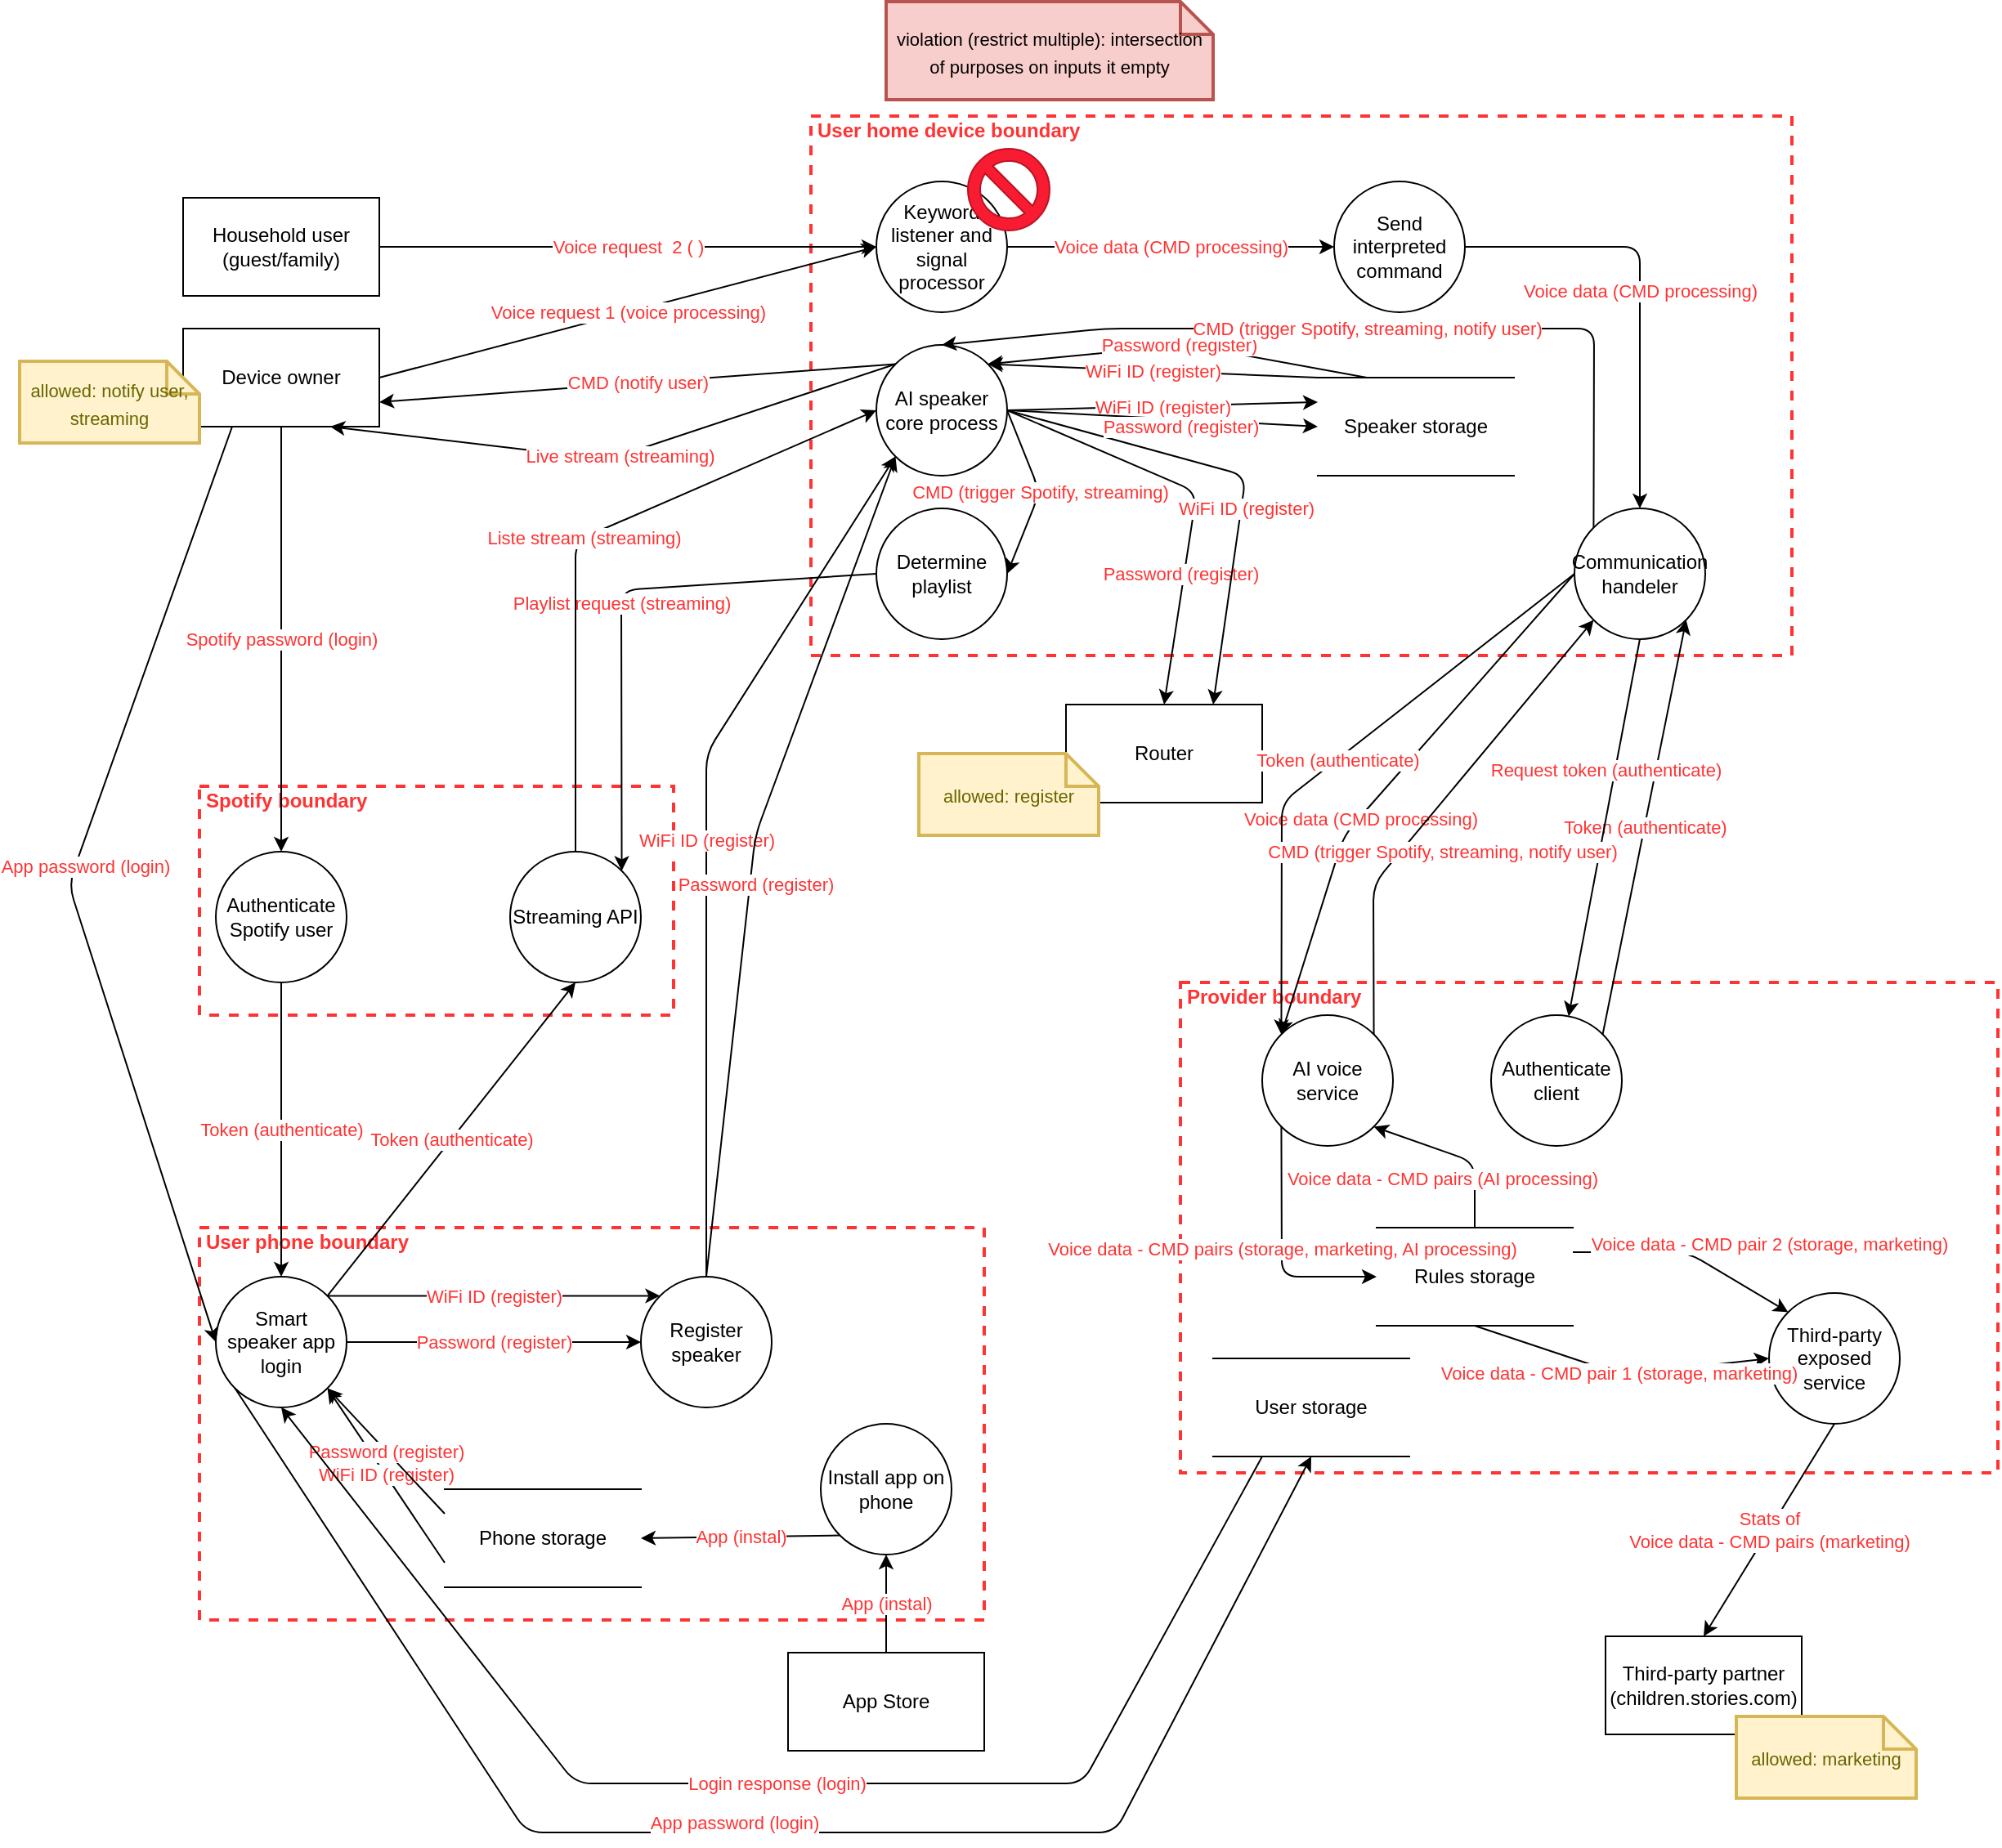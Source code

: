 <mxfile version="16.5.1" type="device"><diagram id="mPVW4OZqNExP642rO-Jn" name="Page-1"><mxGraphModel dx="2253" dy="972" grid="1" gridSize="10" guides="1" tooltips="1" connect="1" arrows="1" fold="1" page="1" pageScale="1" pageWidth="827" pageHeight="1169" math="0" shadow="0"><root><mxCell id="0"/><mxCell id="1" parent="0"/><mxCell id="0tzfoNVV6dh2P5U6mnIn-1" value="Household user (guest/family)" style="rounded=0;whiteSpace=wrap;html=1;" parent="1" vertex="1"><mxGeometry x="30" y="240" width="120" height="60" as="geometry"/></mxCell><mxCell id="0tzfoNVV6dh2P5U6mnIn-2" value="Device owner" style="rounded=0;whiteSpace=wrap;html=1;" parent="1" vertex="1"><mxGeometry x="30" y="320" width="120" height="60" as="geometry"/></mxCell><mxCell id="0tzfoNVV6dh2P5U6mnIn-3" value="User home device boundary" style="html=1;fontColor=#FF3333;fontStyle=1;align=left;verticalAlign=top;spacing=0;labelBorderColor=none;fillColor=none;dashed=1;strokeWidth=2;strokeColor=#FF3333;spacingLeft=4;spacingTop=-3;" parent="1" vertex="1"><mxGeometry x="414" y="190" width="600" height="330" as="geometry"/></mxCell><mxCell id="0tzfoNVV6dh2P5U6mnIn-4" value="Determine playlist" style="ellipse;whiteSpace=wrap;html=1;aspect=fixed;" parent="1" vertex="1"><mxGeometry x="454" y="430" width="80" height="80" as="geometry"/></mxCell><mxCell id="0tzfoNVV6dh2P5U6mnIn-5" value="Keyword listener and signal processor" style="ellipse;whiteSpace=wrap;html=1;aspect=fixed;" parent="1" vertex="1"><mxGeometry x="454" y="230" width="80" height="80" as="geometry"/></mxCell><mxCell id="0tzfoNVV6dh2P5U6mnIn-6" value="AI speaker core process" style="ellipse;whiteSpace=wrap;html=1;aspect=fixed;" parent="1" vertex="1"><mxGeometry x="454" y="330" width="80" height="80" as="geometry"/></mxCell><mxCell id="0tzfoNVV6dh2P5U6mnIn-7" value="Send interpreted command" style="ellipse;whiteSpace=wrap;html=1;aspect=fixed;" parent="1" vertex="1"><mxGeometry x="734" y="230" width="80" height="80" as="geometry"/></mxCell><mxCell id="0tzfoNVV6dh2P5U6mnIn-8" value="Communication handeler" style="ellipse;whiteSpace=wrap;html=1;aspect=fixed;" parent="1" vertex="1"><mxGeometry x="881" y="430" width="80" height="80" as="geometry"/></mxCell><mxCell id="0tzfoNVV6dh2P5U6mnIn-9" value="Speaker storage" style="shape=partialRectangle;whiteSpace=wrap;html=1;left=0;right=0;" parent="1" vertex="1"><mxGeometry x="724" y="350" width="120" height="60" as="geometry"/></mxCell><mxCell id="0tzfoNVV6dh2P5U6mnIn-11" value="Spotify boundary" style="html=1;fontColor=#FF3333;fontStyle=1;align=left;verticalAlign=top;spacing=0;labelBorderColor=none;fillColor=none;dashed=1;strokeWidth=2;strokeColor=#FF3333;spacingLeft=4;spacingTop=-3;" parent="1" vertex="1"><mxGeometry x="40" y="600" width="290" height="140" as="geometry"/></mxCell><mxCell id="0tzfoNVV6dh2P5U6mnIn-12" value="Streaming API" style="ellipse;whiteSpace=wrap;html=1;aspect=fixed;" parent="1" vertex="1"><mxGeometry x="230" y="640" width="80" height="80" as="geometry"/></mxCell><mxCell id="0tzfoNVV6dh2P5U6mnIn-13" value="Authenticate Spotify user" style="ellipse;whiteSpace=wrap;html=1;aspect=fixed;" parent="1" vertex="1"><mxGeometry x="50" y="640" width="80" height="80" as="geometry"/></mxCell><mxCell id="0tzfoNVV6dh2P5U6mnIn-14" value="Router" style="rounded=0;whiteSpace=wrap;html=1;" parent="1" vertex="1"><mxGeometry x="570" y="550" width="120" height="60" as="geometry"/></mxCell><mxCell id="0tzfoNVV6dh2P5U6mnIn-15" value="User phone boundary" style="html=1;fontColor=#FF3333;fontStyle=1;align=left;verticalAlign=top;spacing=0;labelBorderColor=none;fillColor=none;dashed=1;strokeWidth=2;strokeColor=#FF3333;spacingLeft=4;spacingTop=-3;" parent="1" vertex="1"><mxGeometry x="40" y="870" width="480" height="240" as="geometry"/></mxCell><mxCell id="0tzfoNVV6dh2P5U6mnIn-16" value="App Store" style="rounded=0;whiteSpace=wrap;html=1;" parent="1" vertex="1"><mxGeometry x="400" y="1130" width="120" height="60" as="geometry"/></mxCell><mxCell id="0tzfoNVV6dh2P5U6mnIn-17" value="Provider boundary" style="html=1;fontColor=#FF3333;fontStyle=1;align=left;verticalAlign=top;spacing=0;labelBorderColor=none;fillColor=none;dashed=1;strokeWidth=2;strokeColor=#FF3333;spacingLeft=4;spacingTop=-3;" parent="1" vertex="1"><mxGeometry x="640" y="720" width="500" height="300" as="geometry"/></mxCell><mxCell id="0tzfoNVV6dh2P5U6mnIn-18" value="Authenticate client" style="ellipse;whiteSpace=wrap;html=1;aspect=fixed;" parent="1" vertex="1"><mxGeometry x="830" y="740" width="80" height="80" as="geometry"/></mxCell><mxCell id="0tzfoNVV6dh2P5U6mnIn-19" value="Third-party exposed service" style="ellipse;whiteSpace=wrap;html=1;aspect=fixed;" parent="1" vertex="1"><mxGeometry x="1000" y="910" width="80" height="80" as="geometry"/></mxCell><mxCell id="0tzfoNVV6dh2P5U6mnIn-20" value="AI voice service" style="ellipse;whiteSpace=wrap;html=1;aspect=fixed;" parent="1" vertex="1"><mxGeometry x="690" y="740" width="80" height="80" as="geometry"/></mxCell><mxCell id="0tzfoNVV6dh2P5U6mnIn-21" value="User storage" style="shape=partialRectangle;whiteSpace=wrap;html=1;left=0;right=0;fillColor=none;" parent="1" vertex="1"><mxGeometry x="660" y="950" width="120" height="60" as="geometry"/></mxCell><mxCell id="0tzfoNVV6dh2P5U6mnIn-22" value="Rules storage" style="shape=partialRectangle;whiteSpace=wrap;html=1;left=0;right=0;fillColor=none;" parent="1" vertex="1"><mxGeometry x="760" y="870" width="120" height="60" as="geometry"/></mxCell><mxCell id="0tzfoNVV6dh2P5U6mnIn-23" value="Third-party partner (children.stories.com)" style="rounded=0;whiteSpace=wrap;html=1;" parent="1" vertex="1"><mxGeometry x="900" y="1120" width="120" height="60" as="geometry"/></mxCell><mxCell id="0tzfoNVV6dh2P5U6mnIn-24" value="Smart speaker app login" style="ellipse;whiteSpace=wrap;html=1;aspect=fixed;" parent="1" vertex="1"><mxGeometry x="50" y="900" width="80" height="80" as="geometry"/></mxCell><mxCell id="0tzfoNVV6dh2P5U6mnIn-25" value="Install app on phone" style="ellipse;whiteSpace=wrap;html=1;aspect=fixed;" parent="1" vertex="1"><mxGeometry x="420" y="990" width="80" height="80" as="geometry"/></mxCell><mxCell id="0tzfoNVV6dh2P5U6mnIn-26" value="Register speaker" style="ellipse;whiteSpace=wrap;html=1;aspect=fixed;" parent="1" vertex="1"><mxGeometry x="310" y="900" width="80" height="80" as="geometry"/></mxCell><mxCell id="0tzfoNVV6dh2P5U6mnIn-27" value="Phone storage" style="shape=partialRectangle;whiteSpace=wrap;html=1;left=0;right=0;" parent="1" vertex="1"><mxGeometry x="190" y="1030" width="120" height="60" as="geometry"/></mxCell><mxCell id="0tzfoNVV6dh2P5U6mnIn-28" value="Voice request 1 (voice processing)" style="endArrow=classic;html=1;fontColor=#FF3333;entryX=0;entryY=0.5;entryDx=0;entryDy=0;exitX=1;exitY=0.5;exitDx=0;exitDy=0;" parent="1" source="0tzfoNVV6dh2P5U6mnIn-2" target="0tzfoNVV6dh2P5U6mnIn-5" edge="1"><mxGeometry width="50" height="50" relative="1" as="geometry"><mxPoint x="60" y="459.48" as="sourcePoint"/><mxPoint x="195.04" y="480.52" as="targetPoint"/><Array as="points"/></mxGeometry></mxCell><mxCell id="0tzfoNVV6dh2P5U6mnIn-29" value="Voice request&amp;nbsp; 2 ( )" style="endArrow=classic;html=1;fontColor=#FF3333;entryX=0;entryY=0.5;entryDx=0;entryDy=0;exitX=1;exitY=0.5;exitDx=0;exitDy=0;" parent="1" source="0tzfoNVV6dh2P5U6mnIn-1" target="0tzfoNVV6dh2P5U6mnIn-5" edge="1"><mxGeometry width="50" height="50" relative="1" as="geometry"><mxPoint x="160" y="360" as="sourcePoint"/><mxPoint x="350" y="320" as="targetPoint"/><Array as="points"/></mxGeometry></mxCell><mxCell id="0tzfoNVV6dh2P5U6mnIn-30" value="CMD (notify user)" style="endArrow=classic;html=1;fontColor=#FF3333;entryX=1;entryY=0.75;entryDx=0;entryDy=0;exitX=0;exitY=0;exitDx=0;exitDy=0;fillColor=#dae8fc;strokeColor=#000000;" parent="1" source="0tzfoNVV6dh2P5U6mnIn-6" target="0tzfoNVV6dh2P5U6mnIn-2" edge="1"><mxGeometry width="50" height="50" relative="1" as="geometry"><mxPoint x="80" y="465" as="sourcePoint"/><mxPoint x="250" y="475" as="targetPoint"/><Array as="points"/></mxGeometry></mxCell><mxCell id="0tzfoNVV6dh2P5U6mnIn-31" value="Spotify password (login)" style="endArrow=classic;html=1;fontColor=#FF3333;entryX=0.5;entryY=0;entryDx=0;entryDy=0;exitX=0.5;exitY=1;exitDx=0;exitDy=0;" parent="1" source="0tzfoNVV6dh2P5U6mnIn-2" target="0tzfoNVV6dh2P5U6mnIn-13" edge="1"><mxGeometry width="50" height="50" relative="1" as="geometry"><mxPoint x="100" y="465" as="sourcePoint"/><mxPoint x="270" y="475" as="targetPoint"/><Array as="points"/></mxGeometry></mxCell><mxCell id="0tzfoNVV6dh2P5U6mnIn-32" value="App password (login)" style="endArrow=classic;html=1;fontColor=#FF3333;exitX=0.25;exitY=1;exitDx=0;exitDy=0;entryX=0;entryY=0.5;entryDx=0;entryDy=0;" parent="1" source="0tzfoNVV6dh2P5U6mnIn-2" target="0tzfoNVV6dh2P5U6mnIn-24" edge="1"><mxGeometry x="-0.043" y="6" width="50" height="50" relative="1" as="geometry"><mxPoint x="100" y="390" as="sourcePoint"/><mxPoint x="10" y="910" as="targetPoint"/><Array as="points"><mxPoint x="-40" y="660"/></Array><mxPoint as="offset"/></mxGeometry></mxCell><mxCell id="0tzfoNVV6dh2P5U6mnIn-33" value="Token (authenticate)" style="endArrow=classic;html=1;fontColor=#FF3333;entryX=0.5;entryY=0;entryDx=0;entryDy=0;exitX=0.5;exitY=1;exitDx=0;exitDy=0;" parent="1" source="0tzfoNVV6dh2P5U6mnIn-13" target="0tzfoNVV6dh2P5U6mnIn-24" edge="1"><mxGeometry width="50" height="50" relative="1" as="geometry"><mxPoint x="184.5" y="600" as="sourcePoint"/><mxPoint x="184.5" y="860" as="targetPoint"/><Array as="points"/></mxGeometry></mxCell><mxCell id="0tzfoNVV6dh2P5U6mnIn-34" value="Token (authenticate)" style="endArrow=classic;html=1;fontColor=#FF3333;entryX=0.5;entryY=1;entryDx=0;entryDy=0;exitX=1;exitY=0;exitDx=0;exitDy=0;" parent="1" source="0tzfoNVV6dh2P5U6mnIn-24" target="0tzfoNVV6dh2P5U6mnIn-12" edge="1"><mxGeometry width="50" height="50" relative="1" as="geometry"><mxPoint x="100" y="730" as="sourcePoint"/><mxPoint x="100" y="910" as="targetPoint"/><Array as="points"/></mxGeometry></mxCell><mxCell id="0tzfoNVV6dh2P5U6mnIn-35" value="WiFi ID (register)" style="endArrow=classic;html=1;fontColor=#FF3333;entryX=0;entryY=0;entryDx=0;entryDy=0;exitX=1;exitY=0;exitDx=0;exitDy=0;" parent="1" source="0tzfoNVV6dh2P5U6mnIn-24" target="0tzfoNVV6dh2P5U6mnIn-26" edge="1"><mxGeometry width="50" height="50" relative="1" as="geometry"><mxPoint x="128.284" y="921.716" as="sourcePoint"/><mxPoint x="280" y="730" as="targetPoint"/><Array as="points"/></mxGeometry></mxCell><mxCell id="0tzfoNVV6dh2P5U6mnIn-36" value="Password (register)" style="endArrow=classic;html=1;fontColor=#FF3333;entryX=0;entryY=0.5;entryDx=0;entryDy=0;exitX=1;exitY=0.5;exitDx=0;exitDy=0;" parent="1" source="0tzfoNVV6dh2P5U6mnIn-24" target="0tzfoNVV6dh2P5U6mnIn-26" edge="1"><mxGeometry width="50" height="50" relative="1" as="geometry"><mxPoint x="140" y="950" as="sourcePoint"/><mxPoint x="320" y="950" as="targetPoint"/><Array as="points"/></mxGeometry></mxCell><mxCell id="0tzfoNVV6dh2P5U6mnIn-37" value="WiFi ID (register)" style="endArrow=classic;html=1;fontColor=#FF3333;exitX=0;exitY=0.75;exitDx=0;exitDy=0;entryX=1;entryY=1;entryDx=0;entryDy=0;" parent="1" source="0tzfoNVV6dh2P5U6mnIn-27" target="0tzfoNVV6dh2P5U6mnIn-24" edge="1"><mxGeometry width="50" height="50" relative="1" as="geometry"><mxPoint x="140" y="950" as="sourcePoint"/><mxPoint x="90" y="980" as="targetPoint"/><Array as="points"/></mxGeometry></mxCell><mxCell id="0tzfoNVV6dh2P5U6mnIn-38" value="Password (register)" style="endArrow=classic;html=1;fontColor=#FF3333;entryX=1;entryY=1;entryDx=0;entryDy=0;exitX=0;exitY=0.25;exitDx=0;exitDy=0;" parent="1" source="0tzfoNVV6dh2P5U6mnIn-27" target="0tzfoNVV6dh2P5U6mnIn-24" edge="1"><mxGeometry width="50" height="50" relative="1" as="geometry"><mxPoint x="128.284" y="978.284" as="sourcePoint"/><mxPoint x="331.716" y="978.284" as="targetPoint"/><Array as="points"/></mxGeometry></mxCell><mxCell id="0tzfoNVV6dh2P5U6mnIn-39" value="App (instal)" style="endArrow=classic;html=1;fontColor=#FF3333;entryX=0.5;entryY=1;entryDx=0;entryDy=0;exitX=0.5;exitY=0;exitDx=0;exitDy=0;" parent="1" source="0tzfoNVV6dh2P5U6mnIn-16" target="0tzfoNVV6dh2P5U6mnIn-25" edge="1"><mxGeometry width="50" height="50" relative="1" as="geometry"><mxPoint x="200" y="1085" as="sourcePoint"/><mxPoint x="100" y="990" as="targetPoint"/><Array as="points"/></mxGeometry></mxCell><mxCell id="0tzfoNVV6dh2P5U6mnIn-40" value="App (instal)" style="endArrow=classic;html=1;fontColor=#FF3333;entryX=1;entryY=0.5;entryDx=0;entryDy=0;exitX=0;exitY=1;exitDx=0;exitDy=0;" parent="1" source="0tzfoNVV6dh2P5U6mnIn-25" target="0tzfoNVV6dh2P5U6mnIn-27" edge="1"><mxGeometry width="50" height="50" relative="1" as="geometry"><mxPoint x="470" y="1140" as="sourcePoint"/><mxPoint x="470" y="1080" as="targetPoint"/><Array as="points"/></mxGeometry></mxCell><mxCell id="0tzfoNVV6dh2P5U6mnIn-41" value="App password (login)" style="endArrow=classic;html=1;fontColor=#FF3333;exitX=0;exitY=1;exitDx=0;exitDy=0;entryX=0.5;entryY=1;entryDx=0;entryDy=0;" parent="1" source="0tzfoNVV6dh2P5U6mnIn-24" target="0tzfoNVV6dh2P5U6mnIn-21" edge="1"><mxGeometry x="-0.043" y="6" width="50" height="50" relative="1" as="geometry"><mxPoint x="440" y="830" as="sourcePoint"/><mxPoint x="430" y="1390" as="targetPoint"/><Array as="points"><mxPoint x="240" y="1240"/><mxPoint x="600" y="1240"/></Array><mxPoint as="offset"/></mxGeometry></mxCell><mxCell id="0tzfoNVV6dh2P5U6mnIn-42" value="Login response (login)" style="endArrow=classic;html=1;fontColor=#FF3333;exitX=0.25;exitY=1;exitDx=0;exitDy=0;entryX=0.5;entryY=1;entryDx=0;entryDy=0;" parent="1" source="0tzfoNVV6dh2P5U6mnIn-21" target="0tzfoNVV6dh2P5U6mnIn-24" edge="1"><mxGeometry width="50" height="50" relative="1" as="geometry"><mxPoint x="80" y="1100" as="sourcePoint"/><mxPoint x="40" y="1280" as="targetPoint"/><Array as="points"><mxPoint x="580" y="1210"/><mxPoint x="270" y="1210"/></Array></mxGeometry></mxCell><mxCell id="0tzfoNVV6dh2P5U6mnIn-43" value="Playlist request (streaming)" style="endArrow=classic;html=1;fontColor=#FF3333;entryX=1;entryY=0;entryDx=0;entryDy=0;exitX=0;exitY=0.5;exitDx=0;exitDy=0;" parent="1" source="0tzfoNVV6dh2P5U6mnIn-4" target="0tzfoNVV6dh2P5U6mnIn-12" edge="1"><mxGeometry width="50" height="50" relative="1" as="geometry"><mxPoint x="100" y="390" as="sourcePoint"/><mxPoint x="100" y="650" as="targetPoint"/><Array as="points"><mxPoint x="298" y="480"/></Array></mxGeometry></mxCell><mxCell id="0tzfoNVV6dh2P5U6mnIn-44" value="Liste stream (streaming)" style="endArrow=classic;html=1;fontColor=#FF3333;entryX=0;entryY=0.5;entryDx=0;entryDy=0;exitX=0.5;exitY=0;exitDx=0;exitDy=0;" parent="1" source="0tzfoNVV6dh2P5U6mnIn-12" target="0tzfoNVV6dh2P5U6mnIn-6" edge="1"><mxGeometry width="50" height="50" relative="1" as="geometry"><mxPoint x="370" y="530" as="sourcePoint"/><mxPoint x="308.284" y="661.716" as="targetPoint"/><Array as="points"><mxPoint x="270" y="450"/></Array></mxGeometry></mxCell><mxCell id="0tzfoNVV6dh2P5U6mnIn-45" value="CMD (trigger Spotify, streaming)" style="endArrow=classic;html=1;fontColor=#FF3333;entryX=1;entryY=0.5;entryDx=0;entryDy=0;exitX=1;exitY=0.5;exitDx=0;exitDy=0;" parent="1" source="0tzfoNVV6dh2P5U6mnIn-6" target="0tzfoNVV6dh2P5U6mnIn-4" edge="1"><mxGeometry width="50" height="50" relative="1" as="geometry"><mxPoint x="504" y="520" as="sourcePoint"/><mxPoint x="442.284" y="651.716" as="targetPoint"/><Array as="points"><mxPoint x="554" y="420"/></Array></mxGeometry></mxCell><mxCell id="0tzfoNVV6dh2P5U6mnIn-46" value="Password (register)" style="endArrow=classic;html=1;fontColor=#FF3333;entryX=0.5;entryY=0;entryDx=0;entryDy=0;exitX=1;exitY=0.5;exitDx=0;exitDy=0;" parent="1" source="0tzfoNVV6dh2P5U6mnIn-6" target="0tzfoNVV6dh2P5U6mnIn-14" edge="1"><mxGeometry x="0.375" y="-2" width="50" height="50" relative="1" as="geometry"><mxPoint x="544" y="380" as="sourcePoint"/><mxPoint x="624" y="545" as="targetPoint"/><Array as="points"><mxPoint x="650" y="420"/></Array><mxPoint as="offset"/></mxGeometry></mxCell><mxCell id="0tzfoNVV6dh2P5U6mnIn-47" value="WiFi ID (register)" style="endArrow=classic;html=1;fontColor=#FF3333;entryX=0.75;entryY=0;entryDx=0;entryDy=0;exitX=1;exitY=0.5;exitDx=0;exitDy=0;" parent="1" source="0tzfoNVV6dh2P5U6mnIn-6" target="0tzfoNVV6dh2P5U6mnIn-14" edge="1"><mxGeometry x="0.169" y="3" width="50" height="50" relative="1" as="geometry"><mxPoint x="544" y="380" as="sourcePoint"/><mxPoint x="654" y="545" as="targetPoint"/><Array as="points"><mxPoint x="680" y="410"/></Array><mxPoint as="offset"/></mxGeometry></mxCell><mxCell id="0tzfoNVV6dh2P5U6mnIn-48" value="WiFi ID (register)" style="endArrow=classic;html=1;fontColor=#FF3333;exitX=1;exitY=0.5;exitDx=0;exitDy=0;entryX=0;entryY=0.25;entryDx=0;entryDy=0;" parent="1" source="0tzfoNVV6dh2P5U6mnIn-6" target="0tzfoNVV6dh2P5U6mnIn-9" edge="1"><mxGeometry width="50" height="50" relative="1" as="geometry"><mxPoint x="544" y="380" as="sourcePoint"/><mxPoint x="734" y="370" as="targetPoint"/><Array as="points"/></mxGeometry></mxCell><mxCell id="0tzfoNVV6dh2P5U6mnIn-49" value="Password (register)" style="endArrow=classic;html=1;fontColor=#FF3333;exitX=1;exitY=0.5;exitDx=0;exitDy=0;entryX=0;entryY=0.5;entryDx=0;entryDy=0;" parent="1" source="0tzfoNVV6dh2P5U6mnIn-6" target="0tzfoNVV6dh2P5U6mnIn-9" edge="1"><mxGeometry x="0.118" y="-4" width="50" height="50" relative="1" as="geometry"><mxPoint x="544" y="380" as="sourcePoint"/><mxPoint x="734" y="375" as="targetPoint"/><Array as="points"/><mxPoint as="offset"/></mxGeometry></mxCell><mxCell id="0tzfoNVV6dh2P5U6mnIn-50" value="WiFi ID (register)" style="endArrow=classic;html=1;fontColor=#FF3333;exitX=0;exitY=0;exitDx=0;exitDy=0;entryX=1;entryY=0;entryDx=0;entryDy=0;" parent="1" source="0tzfoNVV6dh2P5U6mnIn-9" target="0tzfoNVV6dh2P5U6mnIn-6" edge="1"><mxGeometry width="50" height="50" relative="1" as="geometry"><mxPoint x="544" y="325" as="sourcePoint"/><mxPoint x="734" y="320" as="targetPoint"/><Array as="points"/></mxGeometry></mxCell><mxCell id="0tzfoNVV6dh2P5U6mnIn-51" value="Password (register)" style="endArrow=classic;html=1;fontColor=#FF3333;exitX=0.25;exitY=0;exitDx=0;exitDy=0;entryX=1;entryY=0;entryDx=0;entryDy=0;" parent="1" source="0tzfoNVV6dh2P5U6mnIn-9" target="0tzfoNVV6dh2P5U6mnIn-6" edge="1"><mxGeometry width="50" height="50" relative="1" as="geometry"><mxPoint x="544" y="380" as="sourcePoint"/><mxPoint x="734" y="390" as="targetPoint"/><Array as="points"><mxPoint x="644" y="330"/></Array></mxGeometry></mxCell><mxCell id="0tzfoNVV6dh2P5U6mnIn-52" value="Voice data (CMD processing)" style="endArrow=classic;html=1;fontColor=#FF3333;entryX=0;entryY=0.5;entryDx=0;entryDy=0;exitX=1;exitY=0.5;exitDx=0;exitDy=0;" parent="1" source="0tzfoNVV6dh2P5U6mnIn-5" target="0tzfoNVV6dh2P5U6mnIn-7" edge="1"><mxGeometry width="50" height="50" relative="1" as="geometry"><mxPoint x="584" y="280" as="sourcePoint"/><mxPoint x="754" y="210" as="targetPoint"/><Array as="points"/></mxGeometry></mxCell><mxCell id="0tzfoNVV6dh2P5U6mnIn-53" value="Voice data (CMD processing)" style="endArrow=classic;html=1;fontColor=#FF3333;entryX=0.5;entryY=0;entryDx=0;entryDy=0;exitX=1;exitY=0.5;exitDx=0;exitDy=0;" parent="1" source="0tzfoNVV6dh2P5U6mnIn-7" target="0tzfoNVV6dh2P5U6mnIn-8" edge="1"><mxGeometry width="50" height="50" relative="1" as="geometry"><mxPoint x="544" y="280" as="sourcePoint"/><mxPoint x="744" y="280" as="targetPoint"/><Array as="points"><mxPoint x="921" y="270"/></Array></mxGeometry></mxCell><mxCell id="0tzfoNVV6dh2P5U6mnIn-54" value="CMD (trigger Spotify, streaming, notify user)" style="endArrow=classic;html=1;fontColor=#FF3333;entryX=0.5;entryY=0;entryDx=0;entryDy=0;exitX=0;exitY=0;exitDx=0;exitDy=0;" parent="1" source="0tzfoNVV6dh2P5U6mnIn-8" target="0tzfoNVV6dh2P5U6mnIn-6" edge="1"><mxGeometry width="50" height="50" relative="1" as="geometry"><mxPoint x="824" y="280" as="sourcePoint"/><mxPoint x="931" y="440" as="targetPoint"/><Array as="points"><mxPoint x="893" y="320"/><mxPoint x="594" y="320"/></Array></mxGeometry></mxCell><mxCell id="0tzfoNVV6dh2P5U6mnIn-55" value="Token (authenticate)" style="endArrow=classic;html=1;fontColor=#FF3333;entryX=1;entryY=1;entryDx=0;entryDy=0;exitX=1;exitY=0;exitDx=0;exitDy=0;" parent="1" source="0tzfoNVV6dh2P5U6mnIn-18" target="0tzfoNVV6dh2P5U6mnIn-8" edge="1"><mxGeometry width="50" height="50" relative="1" as="geometry"><mxPoint x="850.004" y="701.716" as="sourcePoint"/><mxPoint x="1001.72" y="510" as="targetPoint"/><Array as="points"/></mxGeometry></mxCell><mxCell id="0tzfoNVV6dh2P5U6mnIn-56" value="Request token (authenticate)" style="endArrow=classic;html=1;fontColor=#FF3333;exitX=0.5;exitY=1;exitDx=0;exitDy=0;" parent="1" source="0tzfoNVV6dh2P5U6mnIn-8" target="0tzfoNVV6dh2P5U6mnIn-18" edge="1"><mxGeometry x="-0.297" y="-6" width="50" height="50" relative="1" as="geometry"><mxPoint x="840" y="760" as="sourcePoint"/><mxPoint x="825.284" y="518.284" as="targetPoint"/><Array as="points"/><mxPoint as="offset"/></mxGeometry></mxCell><mxCell id="0tzfoNVV6dh2P5U6mnIn-57" value="Voice data (CMD processing)" style="endArrow=classic;html=1;fontColor=#FF3333;entryX=0;entryY=0;entryDx=0;entryDy=0;exitX=0;exitY=0.5;exitDx=0;exitDy=0;" parent="1" source="0tzfoNVV6dh2P5U6mnIn-8" target="0tzfoNVV6dh2P5U6mnIn-20" edge="1"><mxGeometry x="0.169" y="1" width="50" height="50" relative="1" as="geometry"><mxPoint x="768.716" y="518.284" as="sourcePoint"/><mxPoint x="771.716" y="771.716" as="targetPoint"/><Array as="points"><mxPoint x="740" y="630"/></Array><mxPoint as="offset"/></mxGeometry></mxCell><mxCell id="0tzfoNVV6dh2P5U6mnIn-58" value="Token (authenticate)" style="endArrow=classic;html=1;fontColor=#FF3333;entryX=0;entryY=0;entryDx=0;entryDy=0;exitX=0;exitY=0.5;exitDx=0;exitDy=0;fillColor=#dae8fc;strokeColor=#000000;" parent="1" source="0tzfoNVV6dh2P5U6mnIn-8" target="0tzfoNVV6dh2P5U6mnIn-20" edge="1"><mxGeometry width="50" height="50" relative="1" as="geometry"><mxPoint x="757" y="490" as="sourcePoint"/><mxPoint x="631.716" y="771.716" as="targetPoint"/><Array as="points"><mxPoint x="702" y="610"/></Array></mxGeometry></mxCell><mxCell id="0tzfoNVV6dh2P5U6mnIn-59" value="CMD (trigger Spotify, streaming, notify user)" style="endArrow=classic;html=1;fontColor=#FF3333;entryX=0;entryY=1;entryDx=0;entryDy=0;exitX=1;exitY=0;exitDx=0;exitDy=0;" parent="1" source="0tzfoNVV6dh2P5U6mnIn-20" target="0tzfoNVV6dh2P5U6mnIn-8" edge="1"><mxGeometry x="-0.113" y="-19" width="50" height="50" relative="1" as="geometry"><mxPoint x="689.716" y="661.716" as="sourcePoint"/><mxPoint x="291" y="550" as="targetPoint"/><Array as="points"><mxPoint x="758" y="660"/></Array><mxPoint as="offset"/></mxGeometry></mxCell><mxCell id="0tzfoNVV6dh2P5U6mnIn-60" value="Voice data - CMD pairs (storage, marketing, AI processing)" style="endArrow=classic;html=1;fontColor=#FF3333;entryX=0;entryY=0.5;entryDx=0;entryDy=0;exitX=0;exitY=1;exitDx=0;exitDy=0;" parent="1" source="0tzfoNVV6dh2P5U6mnIn-20" target="0tzfoNVV6dh2P5U6mnIn-22" edge="1"><mxGeometry width="50" height="50" relative="1" as="geometry"><mxPoint x="837" y="480" as="sourcePoint"/><mxPoint x="711.716" y="761.716" as="targetPoint"/><Array as="points"><mxPoint x="702" y="900"/></Array></mxGeometry></mxCell><mxCell id="0tzfoNVV6dh2P5U6mnIn-61" value="Voice data - CMD pairs (AI processing)" style="endArrow=classic;html=1;fontColor=#FF3333;exitX=0.5;exitY=0;exitDx=0;exitDy=0;entryX=1;entryY=1;entryDx=0;entryDy=0;" parent="1" source="0tzfoNVV6dh2P5U6mnIn-22" target="0tzfoNVV6dh2P5U6mnIn-20" edge="1"><mxGeometry x="0.054" y="16" width="50" height="50" relative="1" as="geometry"><mxPoint x="711.716" y="818.284" as="sourcePoint"/><mxPoint x="770" y="910" as="targetPoint"/><Array as="points"><mxPoint x="820" y="830"/></Array><mxPoint as="offset"/></mxGeometry></mxCell><mxCell id="0tzfoNVV6dh2P5U6mnIn-62" value="Voice data - CMD pair 1 (storage, marketing)" style="endArrow=classic;html=1;fontColor=#FF3333;entryX=0;entryY=0.5;entryDx=0;entryDy=0;exitX=0.5;exitY=1;exitDx=0;exitDy=0;" parent="1" source="0tzfoNVV6dh2P5U6mnIn-22" target="0tzfoNVV6dh2P5U6mnIn-19" edge="1"><mxGeometry width="50" height="50" relative="1" as="geometry"><mxPoint x="919.996" y="890.004" as="sourcePoint"/><mxPoint x="978.28" y="981.72" as="targetPoint"/><Array as="points"><mxPoint x="910" y="960"/></Array></mxGeometry></mxCell><mxCell id="0tzfoNVV6dh2P5U6mnIn-63" value="Voice data - CMD pair 2 (storage, marketing)" style="endArrow=classic;html=1;fontColor=#FF3333;entryX=0;entryY=0;entryDx=0;entryDy=0;exitX=1;exitY=0.25;exitDx=0;exitDy=0;" parent="1" source="0tzfoNVV6dh2P5U6mnIn-22" target="0tzfoNVV6dh2P5U6mnIn-19" edge="1"><mxGeometry x="0.557" y="30" width="50" height="50" relative="1" as="geometry"><mxPoint x="830" y="940" as="sourcePoint"/><mxPoint x="1010" y="960" as="targetPoint"/><Array as="points"><mxPoint x="950" y="885"/></Array><mxPoint as="offset"/></mxGeometry></mxCell><mxCell id="0tzfoNVV6dh2P5U6mnIn-64" value="Stats of &lt;br&gt;Voice data - CMD pairs (marketing)" style="endArrow=classic;html=1;fontColor=#FF3333;entryX=0.5;entryY=0;entryDx=0;entryDy=0;exitX=0.5;exitY=1;exitDx=0;exitDy=0;" parent="1" source="0tzfoNVV6dh2P5U6mnIn-19" target="0tzfoNVV6dh2P5U6mnIn-23" edge="1"><mxGeometry width="50" height="50" relative="1" as="geometry"><mxPoint x="810" y="905" as="sourcePoint"/><mxPoint x="941.716" y="941.716" as="targetPoint"/></mxGeometry></mxCell><mxCell id="0tzfoNVV6dh2P5U6mnIn-66" value="WiFi ID (register)" style="endArrow=classic;html=1;fontColor=#FF3333;entryX=0;entryY=1;entryDx=0;entryDy=0;exitX=0.5;exitY=0;exitDx=0;exitDy=0;" parent="1" source="0tzfoNVV6dh2P5U6mnIn-26" target="0tzfoNVV6dh2P5U6mnIn-6" edge="1"><mxGeometry width="50" height="50" relative="1" as="geometry"><mxPoint x="414" y="790.86" as="sourcePoint"/><mxPoint x="609.716" y="549.144" as="targetPoint"/><Array as="points"><mxPoint x="350" y="580"/></Array></mxGeometry></mxCell><mxCell id="0tzfoNVV6dh2P5U6mnIn-67" value="Password (register)" style="endArrow=classic;html=1;fontColor=#FF3333;entryX=0;entryY=1;entryDx=0;entryDy=0;exitX=0.5;exitY=0;exitDx=0;exitDy=0;" parent="1" source="0tzfoNVV6dh2P5U6mnIn-26" target="0tzfoNVV6dh2P5U6mnIn-6" edge="1"><mxGeometry x="-0.068" y="-3" width="50" height="50" relative="1" as="geometry"><mxPoint x="360" y="910" as="sourcePoint"/><mxPoint x="475.716" y="408.284" as="targetPoint"/><Array as="points"><mxPoint x="380" y="630"/></Array><mxPoint as="offset"/></mxGeometry></mxCell><mxCell id="am4XPa-oT7kGSsBCxcIC-15" value="Live stream (streaming)" style="endArrow=classic;html=1;fontColor=#FF3333;entryX=0.75;entryY=1;entryDx=0;entryDy=0;exitX=0;exitY=0;exitDx=0;exitDy=0;" parent="1" source="0tzfoNVV6dh2P5U6mnIn-6" target="0tzfoNVV6dh2P5U6mnIn-2" edge="1"><mxGeometry width="50" height="50" relative="1" as="geometry"><mxPoint x="475.716" y="351.716" as="sourcePoint"/><mxPoint x="160" y="375" as="targetPoint"/><Array as="points"><mxPoint x="290" y="400"/></Array></mxGeometry></mxCell><mxCell id="nPlVLvye-_1ug_p0zA4r-1" value="&lt;font style=&quot;font-size: 11px&quot;&gt;allowed: register&lt;/font&gt;" style="shape=note;strokeWidth=2;fontSize=14;size=20;whiteSpace=wrap;html=1;fillColor=#fff2cc;strokeColor=#d6b656;fontColor=#666600;" vertex="1" parent="1"><mxGeometry x="480" y="580" width="110" height="50" as="geometry"/></mxCell><mxCell id="nPlVLvye-_1ug_p0zA4r-3" value="&lt;font style=&quot;font-size: 11px&quot;&gt;allowed: marketing&lt;/font&gt;" style="shape=note;strokeWidth=2;fontSize=14;size=20;whiteSpace=wrap;html=1;fillColor=#fff2cc;strokeColor=#d6b656;fontColor=#666600;" vertex="1" parent="1"><mxGeometry x="980" y="1169" width="110" height="50" as="geometry"/></mxCell><mxCell id="nPlVLvye-_1ug_p0zA4r-4" value="&lt;font style=&quot;font-size: 11px&quot;&gt;allowed: notify user, streaming&lt;/font&gt;" style="shape=note;strokeWidth=2;fontSize=14;size=20;whiteSpace=wrap;html=1;fillColor=#fff2cc;strokeColor=#d6b656;fontColor=#666600;" vertex="1" parent="1"><mxGeometry x="-70" y="340" width="110" height="50" as="geometry"/></mxCell><mxCell id="nPlVLvye-_1ug_p0zA4r-6" value="" style="verticalLabelPosition=bottom;verticalAlign=top;html=1;shape=mxgraph.basic.no_symbol;fillColor=#F81B31;strokeColor=#B81425;" vertex="1" parent="1"><mxGeometry x="510" y="210" width="50" height="50" as="geometry"/></mxCell><mxCell id="nPlVLvye-_1ug_p0zA4r-7" value="&lt;font style=&quot;font-size: 11px&quot;&gt;violation (restrict multiple): intersection of purposes on inputs it empty&lt;/font&gt;" style="shape=note;strokeWidth=2;fontSize=14;size=20;whiteSpace=wrap;html=1;fillColor=#f8cecc;strokeColor=#b85450;" vertex="1" parent="1"><mxGeometry x="460" y="120" width="200" height="60" as="geometry"/></mxCell></root></mxGraphModel></diagram></mxfile>